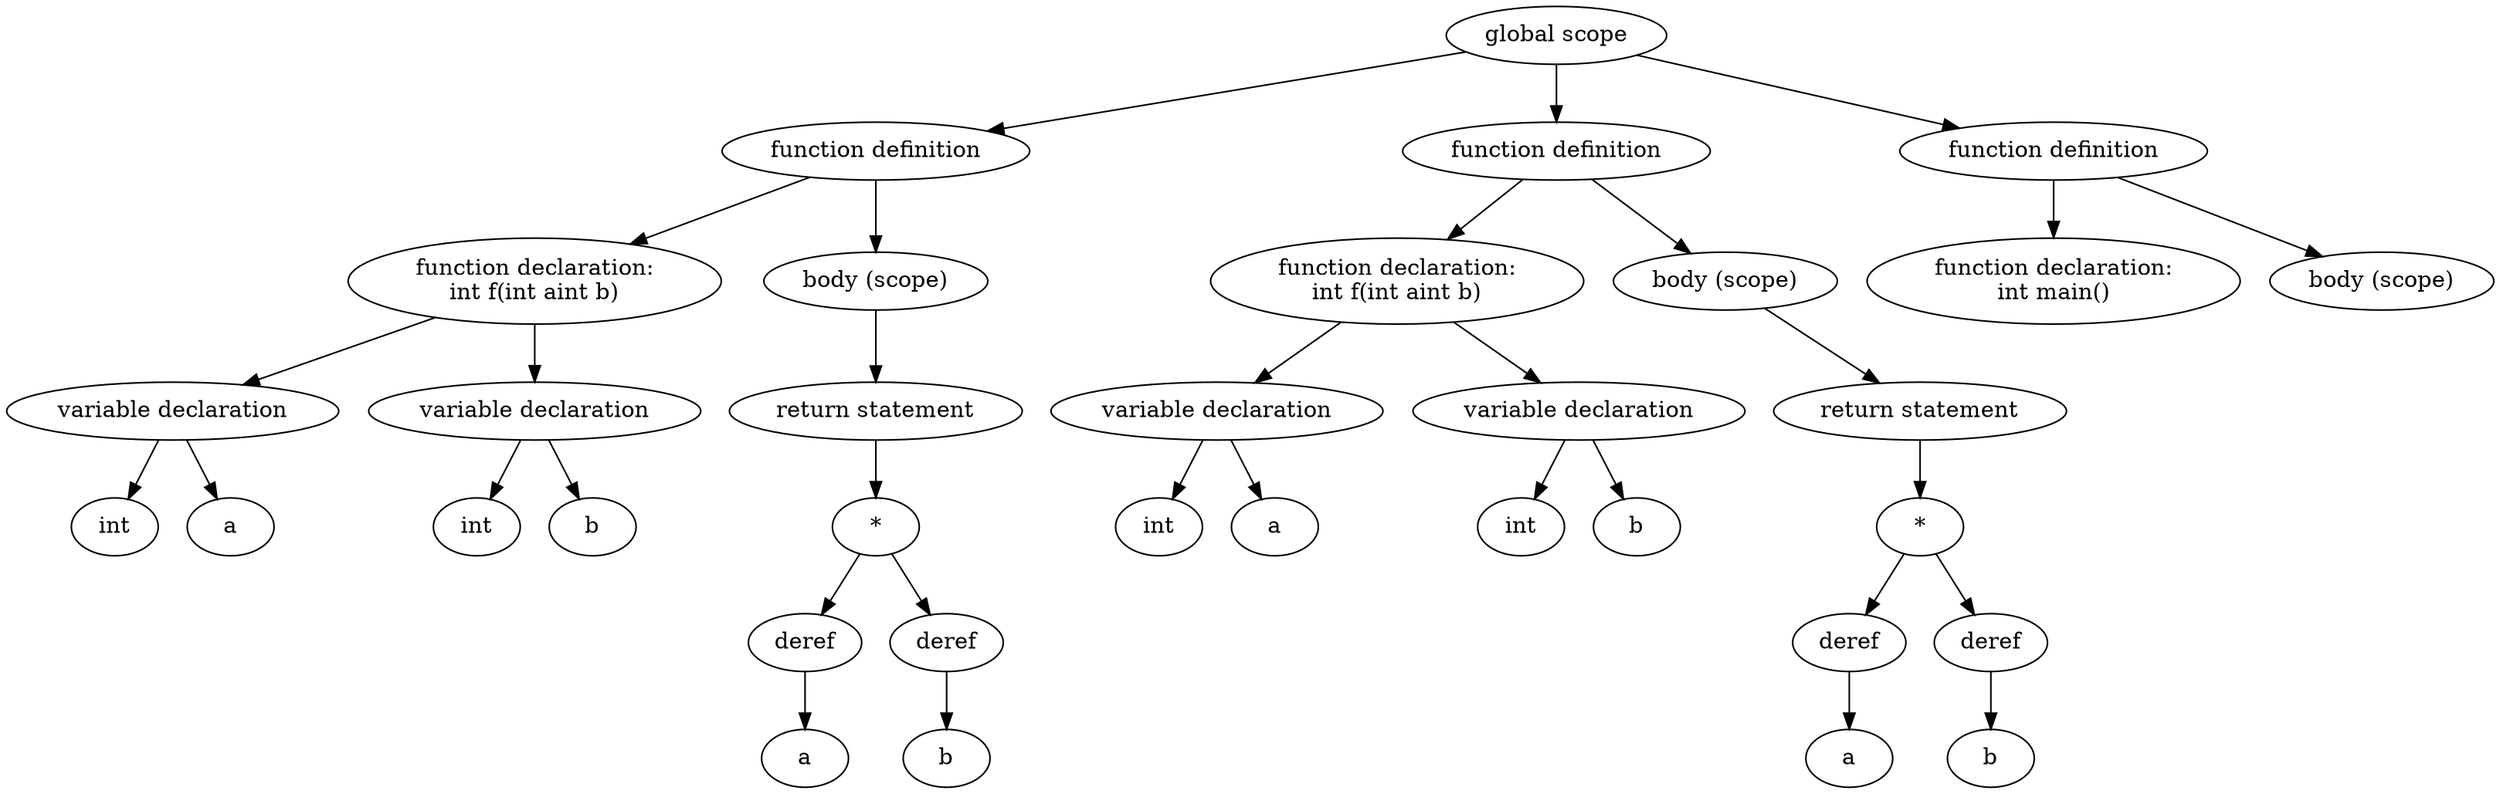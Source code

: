 digraph "Abstract Syntax Tree" {
	140480002132144 [label=int]
	140480001593456 -> 140480002132144
	140480002130080 [label=a]
	140480001593456 -> 140480002130080
	140480001593456 [label="variable declaration"]
	140480002132480 -> 140480001593456
	140480001593600 [label=int]
	140480001593840 -> 140480001593600
	140480002133776 [label=b]
	140480001593840 -> 140480002133776
	140480001593840 [label="variable declaration"]
	140480002132480 -> 140480001593840
	140480002132480 [label="function declaration:
int f(int aint b)"]
	140480001593936 -> 140480002132480
	140480001593984 [label=a]
	140480001594080 -> 140480001593984
	140480001594080 [label=deref]
	140480001594368 -> 140480001594080
	140480001594176 [label=b]
	140480001594272 -> 140480001594176
	140480001594272 [label=deref]
	140480001594368 -> 140480001594272
	140480001594368 [label="*"]
	140480001594464 -> 140480001594368
	140480001594464 [label="return statement"]
	140480002133824 -> 140480001594464
	140480002133824 [label="body (scope)"]
	140480001593936 -> 140480002133824
	140480001593936 [label="function definition"]
	140480002132528 -> 140480001593936
	140480001595040 [label=int]
	140480001595280 -> 140480001595040
	140480001594896 [label=a]
	140480001595280 -> 140480001594896
	140480001595280 [label="variable declaration"]
	140480001594848 -> 140480001595280
	140480001595424 [label=int]
	140480001595664 -> 140480001595424
	140480001595184 [label=b]
	140480001595664 -> 140480001595184
	140480001595664 [label="variable declaration"]
	140480001594848 -> 140480001595664
	140480001594848 [label="function declaration:
int f(int aint b)"]
	140480001595760 -> 140480001594848
	140480001595808 [label=a]
	140480001595904 -> 140480001595808
	140480001595904 [label=deref]
	140480001596192 -> 140480001595904
	140480001596000 [label=b]
	140480001596096 -> 140480001596000
	140480001596096 [label=deref]
	140480001596192 -> 140480001596096
	140480001596192 [label="*"]
	140480001596288 -> 140480001596192
	140480001596288 [label="return statement"]
	140480001594800 -> 140480001596288
	140480001594800 [label="body (scope)"]
	140480001595760 -> 140480001594800
	140480001595760 [label="function definition"]
	140480002132528 -> 140480001595760
	140480001596672 [label="function declaration:
int main()"]
	140480001596816 -> 140480001596672
	140480001596624 [label="body (scope)"]
	140480001596816 -> 140480001596624
	140480001596816 [label="function definition"]
	140480002132528 -> 140480001596816
	140480002132528 [label="global scope"]
}
